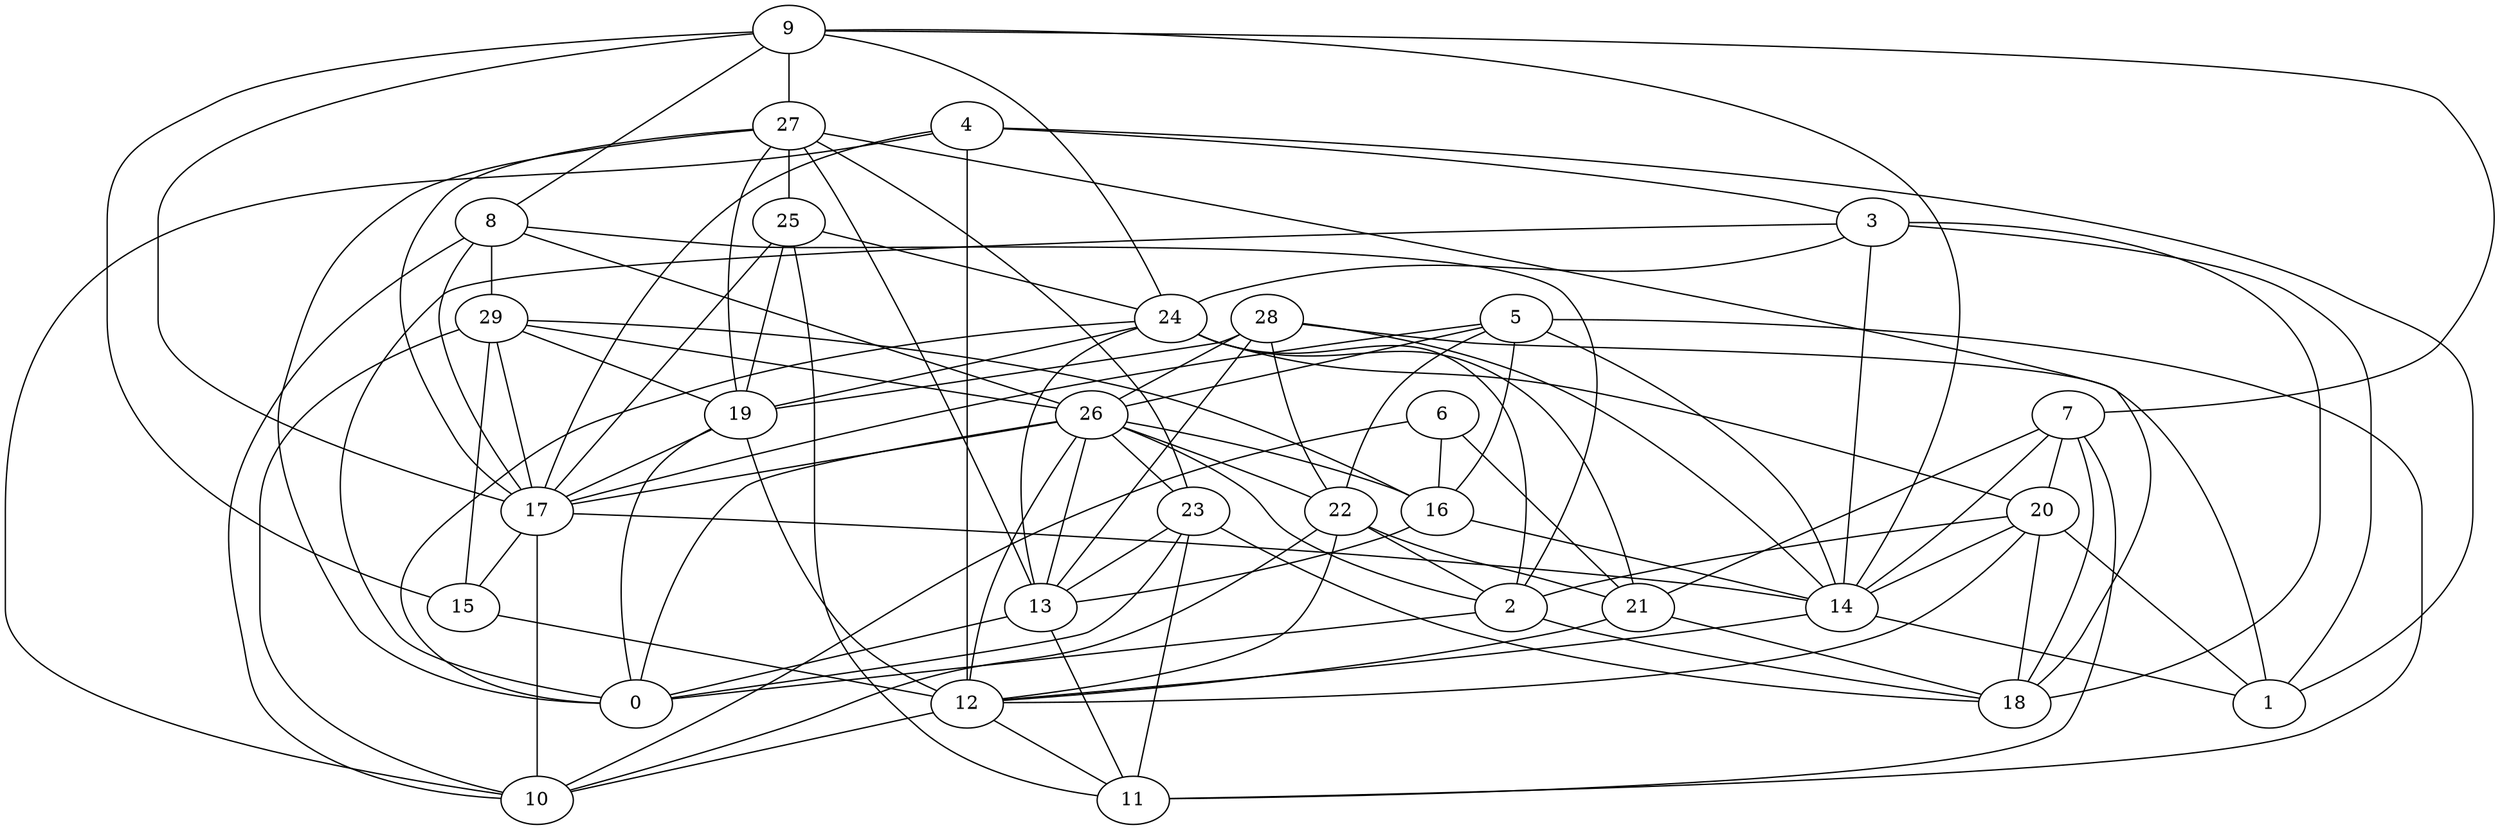 digraph GG_graph {

subgraph G_graph {
edge [color = black]
"8" -> "17" [dir = none]
"8" -> "26" [dir = none]
"8" -> "2" [dir = none]
"8" -> "29" [dir = none]
"8" -> "10" [dir = none]
"16" -> "13" [dir = none]
"13" -> "0" [dir = none]
"29" -> "26" [dir = none]
"29" -> "17" [dir = none]
"15" -> "12" [dir = none]
"14" -> "1" [dir = none]
"26" -> "13" [dir = none]
"26" -> "17" [dir = none]
"26" -> "12" [dir = none]
"26" -> "16" [dir = none]
"26" -> "0" [dir = none]
"26" -> "22" [dir = none]
"26" -> "23" [dir = none]
"9" -> "15" [dir = none]
"9" -> "17" [dir = none]
"9" -> "8" [dir = none]
"12" -> "11" [dir = none]
"28" -> "13" [dir = none]
"28" -> "14" [dir = none]
"28" -> "1" [dir = none]
"28" -> "22" [dir = none]
"17" -> "14" [dir = none]
"17" -> "10" [dir = none]
"17" -> "15" [dir = none]
"19" -> "17" [dir = none]
"3" -> "18" [dir = none]
"3" -> "14" [dir = none]
"6" -> "21" [dir = none]
"6" -> "10" [dir = none]
"24" -> "20" [dir = none]
"24" -> "0" [dir = none]
"27" -> "18" [dir = none]
"27" -> "0" [dir = none]
"27" -> "25" [dir = none]
"7" -> "14" [dir = none]
"7" -> "11" [dir = none]
"7" -> "21" [dir = none]
"7" -> "18" [dir = none]
"20" -> "2" [dir = none]
"20" -> "1" [dir = none]
"20" -> "12" [dir = none]
"20" -> "14" [dir = none]
"4" -> "1" [dir = none]
"4" -> "10" [dir = none]
"21" -> "12" [dir = none]
"23" -> "18" [dir = none]
"23" -> "13" [dir = none]
"5" -> "22" [dir = none]
"5" -> "14" [dir = none]
"5" -> "11" [dir = none]
"25" -> "19" [dir = none]
"25" -> "17" [dir = none]
"2" -> "0" [dir = none]
"4" -> "17" [dir = none]
"22" -> "10" [dir = none]
"5" -> "16" [dir = none]
"21" -> "18" [dir = none]
"28" -> "26" [dir = none]
"9" -> "24" [dir = none]
"7" -> "20" [dir = none]
"3" -> "1" [dir = none]
"26" -> "2" [dir = none]
"24" -> "21" [dir = none]
"25" -> "11" [dir = none]
"25" -> "24" [dir = none]
"27" -> "17" [dir = none]
"13" -> "11" [dir = none]
"6" -> "16" [dir = none]
"2" -> "18" [dir = none]
"5" -> "26" [dir = none]
"4" -> "3" [dir = none]
"16" -> "14" [dir = none]
"14" -> "12" [dir = none]
"29" -> "15" [dir = none]
"29" -> "19" [dir = none]
"3" -> "24" [dir = none]
"19" -> "0" [dir = none]
"28" -> "19" [dir = none]
"24" -> "19" [dir = none]
"27" -> "19" [dir = none]
"20" -> "18" [dir = none]
"3" -> "0" [dir = none]
"23" -> "0" [dir = none]
"29" -> "16" [dir = none]
"19" -> "12" [dir = none]
"4" -> "12" [dir = none]
"9" -> "27" [dir = none]
"12" -> "10" [dir = none]
"24" -> "2" [dir = none]
"22" -> "12" [dir = none]
"5" -> "17" [dir = none]
"22" -> "21" [dir = none]
"24" -> "13" [dir = none]
"27" -> "13" [dir = none]
"22" -> "2" [dir = none]
"9" -> "14" [dir = none]
"27" -> "23" [dir = none]
"9" -> "7" [dir = none]
"23" -> "11" [dir = none]
"29" -> "10" [dir = none]
}

}
